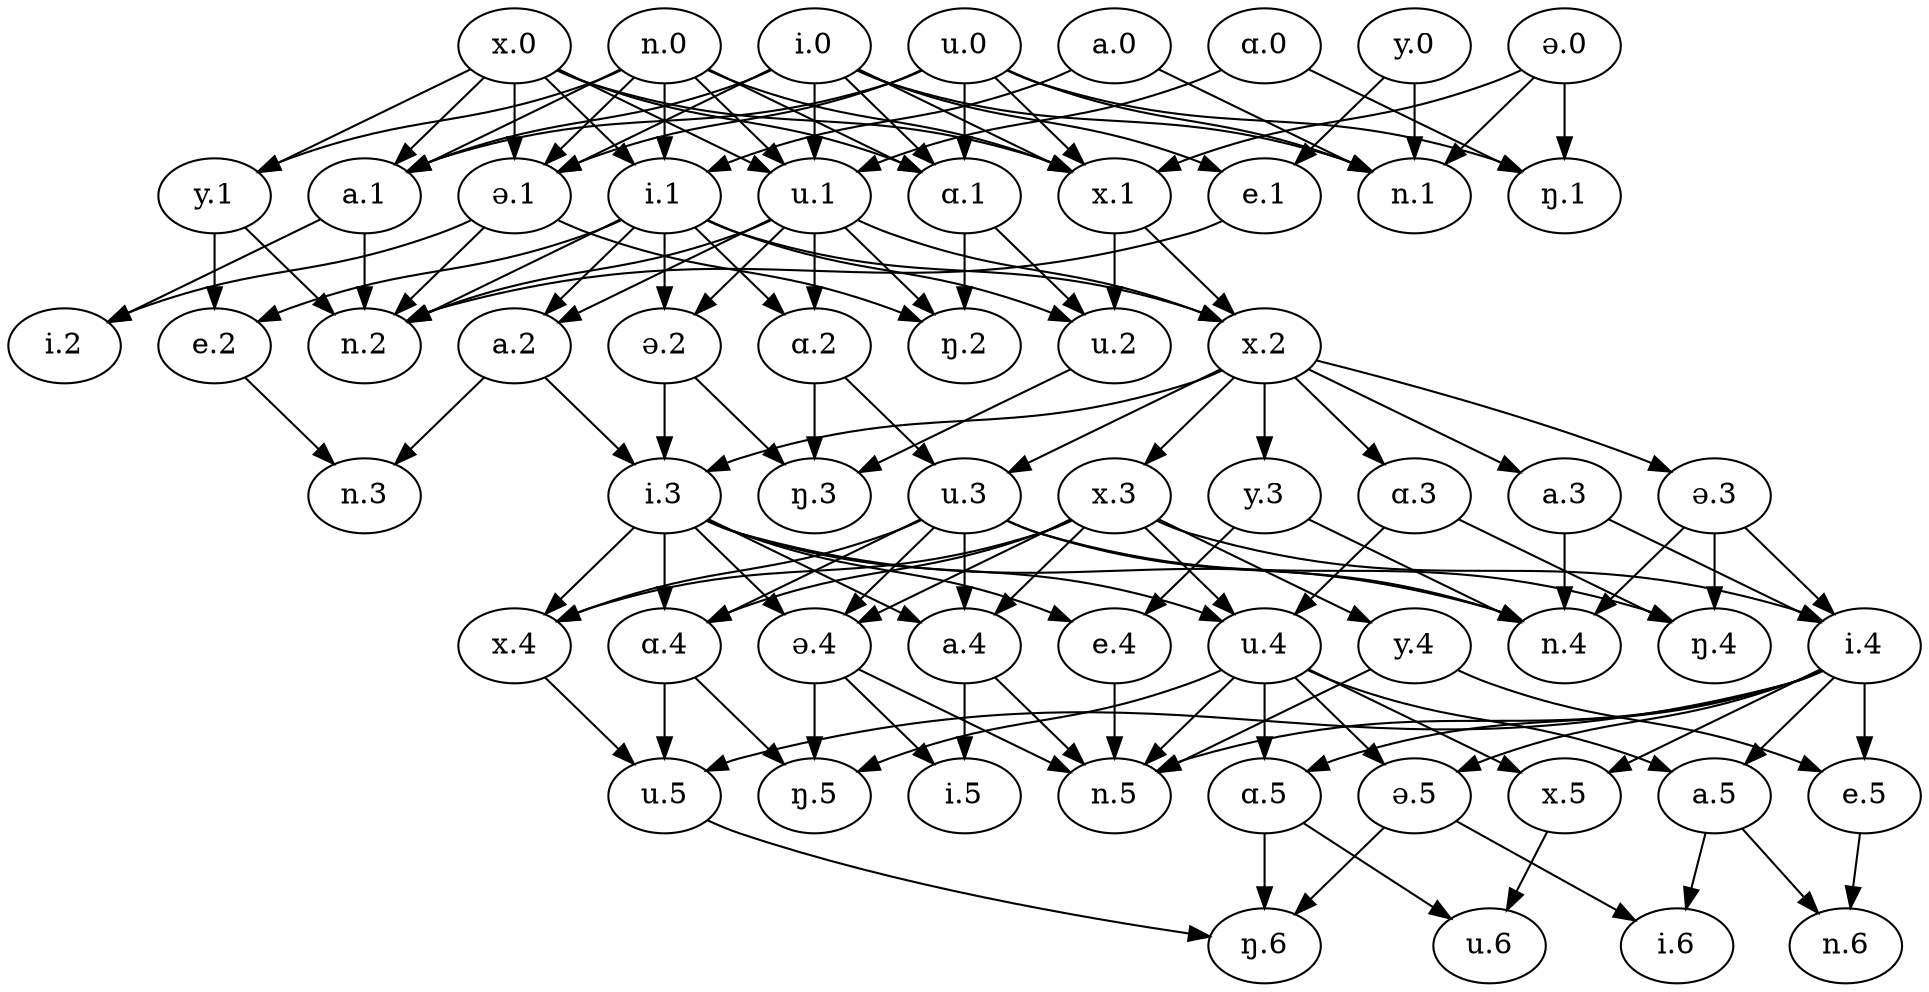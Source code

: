 strict digraph "" {
	"i.0" -> "x.1";
	"i.0" -> "u.1";
	"i.0" -> "e.1";
	"i.0" -> "ə.1";
	"i.0" -> "n.1";
	"i.0" -> "ɑ.1";
	"i.0" -> "a.1";
	"x.0" -> "x.1";
	"x.0" -> "i.1";
	"x.0" -> "u.1";
	"x.0" -> "ə.1";
	"x.0" -> "ɑ.1";
	"x.0" -> "y.1";
	"x.0" -> "a.1";
	"x.1" -> "x.2";
	"x.1" -> "u.2";
	"x.2" -> "i.3";
	"x.2" -> "x.3";
	"x.2" -> "y.3";
	"x.2" -> "u.3";
	"x.2" -> "ə.3";
	"x.2" -> "a.3";
	"x.2" -> "ɑ.3";
	"i.3" -> "e.4";
	"i.3" -> "ɑ.4";
	"i.3" -> "n.4";
	"i.3" -> "a.4";
	"i.3" -> "ə.4";
	"i.3" -> "u.4";
	"i.3" -> "x.4";
	"y.0" -> "e.1";
	"y.0" -> "n.1";
	"i.1" -> "x.2";
	"i.1" -> "n.2";
	"i.1" -> "e.2";
	"i.1" -> "ə.2";
	"i.1" -> "u.2";
	"i.1" -> "ɑ.2";
	"i.1" -> "a.2";
	"u.1" -> "x.2";
	"u.1" -> "n.2";
	"u.1" -> "ə.2";
	"u.1" -> "ŋ.2";
	"u.1" -> "ɑ.2";
	"u.1" -> "a.2";
	"e.1" -> "n.2";
	"x.3" -> "i.4";
	"x.3" -> "ɑ.4";
	"x.3" -> "a.4";
	"x.3" -> "y.4";
	"x.3" -> "ə.4";
	"x.3" -> "u.4";
	"x.3" -> "x.4";
	"i.4" -> "n.5";
	"i.4" -> "u.5";
	"i.4" -> "e.5";
	"i.4" -> "x.5";
	"i.4" -> "ɑ.5";
	"i.4" -> "ə.5";
	"i.4" -> "a.5";
	"u.0" -> "x.1";
	"u.0" -> "ə.1";
	"u.0" -> "n.1";
	"u.0" -> "ɑ.1";
	"u.0" -> "a.1";
	"u.0" -> "ŋ.1";
	"ə.1" -> "n.2";
	"ə.1" -> "i.2";
	"ə.1" -> "ŋ.2";
	"e.4" -> "n.5";
	"y.3" -> "e.4";
	"y.3" -> "n.4";
	"e.2" -> "n.3";
	"u.3" -> "ɑ.4";
	"u.3" -> "n.4";
	"u.3" -> "a.4";
	"u.3" -> "ə.4";
	"u.3" -> "x.4";
	"u.3" -> "ŋ.4";
	"ɑ.4" -> "u.5";
	"ɑ.4" -> "ŋ.5";
	"u.5" -> "ŋ.6";
	"e.5" -> "n.6";
	"ə.2" -> "i.3";
	"ə.2" -> "ŋ.3";
	"ɑ.1" -> "u.2";
	"ɑ.1" -> "ŋ.2";
	"u.2" -> "ŋ.3";
	"y.1" -> "n.2";
	"y.1" -> "e.2";
	"ə.3" -> "i.4";
	"ə.3" -> "n.4";
	"ə.3" -> "ŋ.4";
	"a.4" -> "n.5";
	"a.4" -> "i.5";
	"a.1" -> "n.2";
	"a.1" -> "i.2";
	"ə.0" -> "x.1";
	"ə.0" -> "n.1";
	"ə.0" -> "ŋ.1";
	"y.4" -> "n.5";
	"y.4" -> "e.5";
	"ə.4" -> "n.5";
	"ə.4" -> "ŋ.5";
	"ə.4" -> "i.5";
	"ɑ.2" -> "u.3";
	"ɑ.2" -> "ŋ.3";
	"x.5" -> "u.6";
	"u.4" -> "n.5";
	"u.4" -> "ŋ.5";
	"u.4" -> "x.5";
	"u.4" -> "ɑ.5";
	"u.4" -> "ə.5";
	"u.4" -> "a.5";
	"a.2" -> "i.3";
	"a.2" -> "n.3";
	"n.0" -> "x.1";
	"n.0" -> "i.1";
	"n.0" -> "u.1";
	"n.0" -> "ə.1";
	"n.0" -> "ɑ.1";
	"n.0" -> "y.1";
	"n.0" -> "a.1";
	"ɑ.5" -> "u.6";
	"ɑ.5" -> "ŋ.6";
	"a.3" -> "i.4";
	"a.3" -> "n.4";
	"ɑ.0" -> "u.1";
	"ɑ.0" -> "ŋ.1";
	"x.4" -> "u.5";
	"a.0" -> "i.1";
	"a.0" -> "n.1";
	"ɑ.3" -> "u.4";
	"ɑ.3" -> "ŋ.4";
	"ə.5" -> "ŋ.6";
	"ə.5" -> "i.6";
	"a.5" -> "n.6";
	"a.5" -> "i.6";
}
